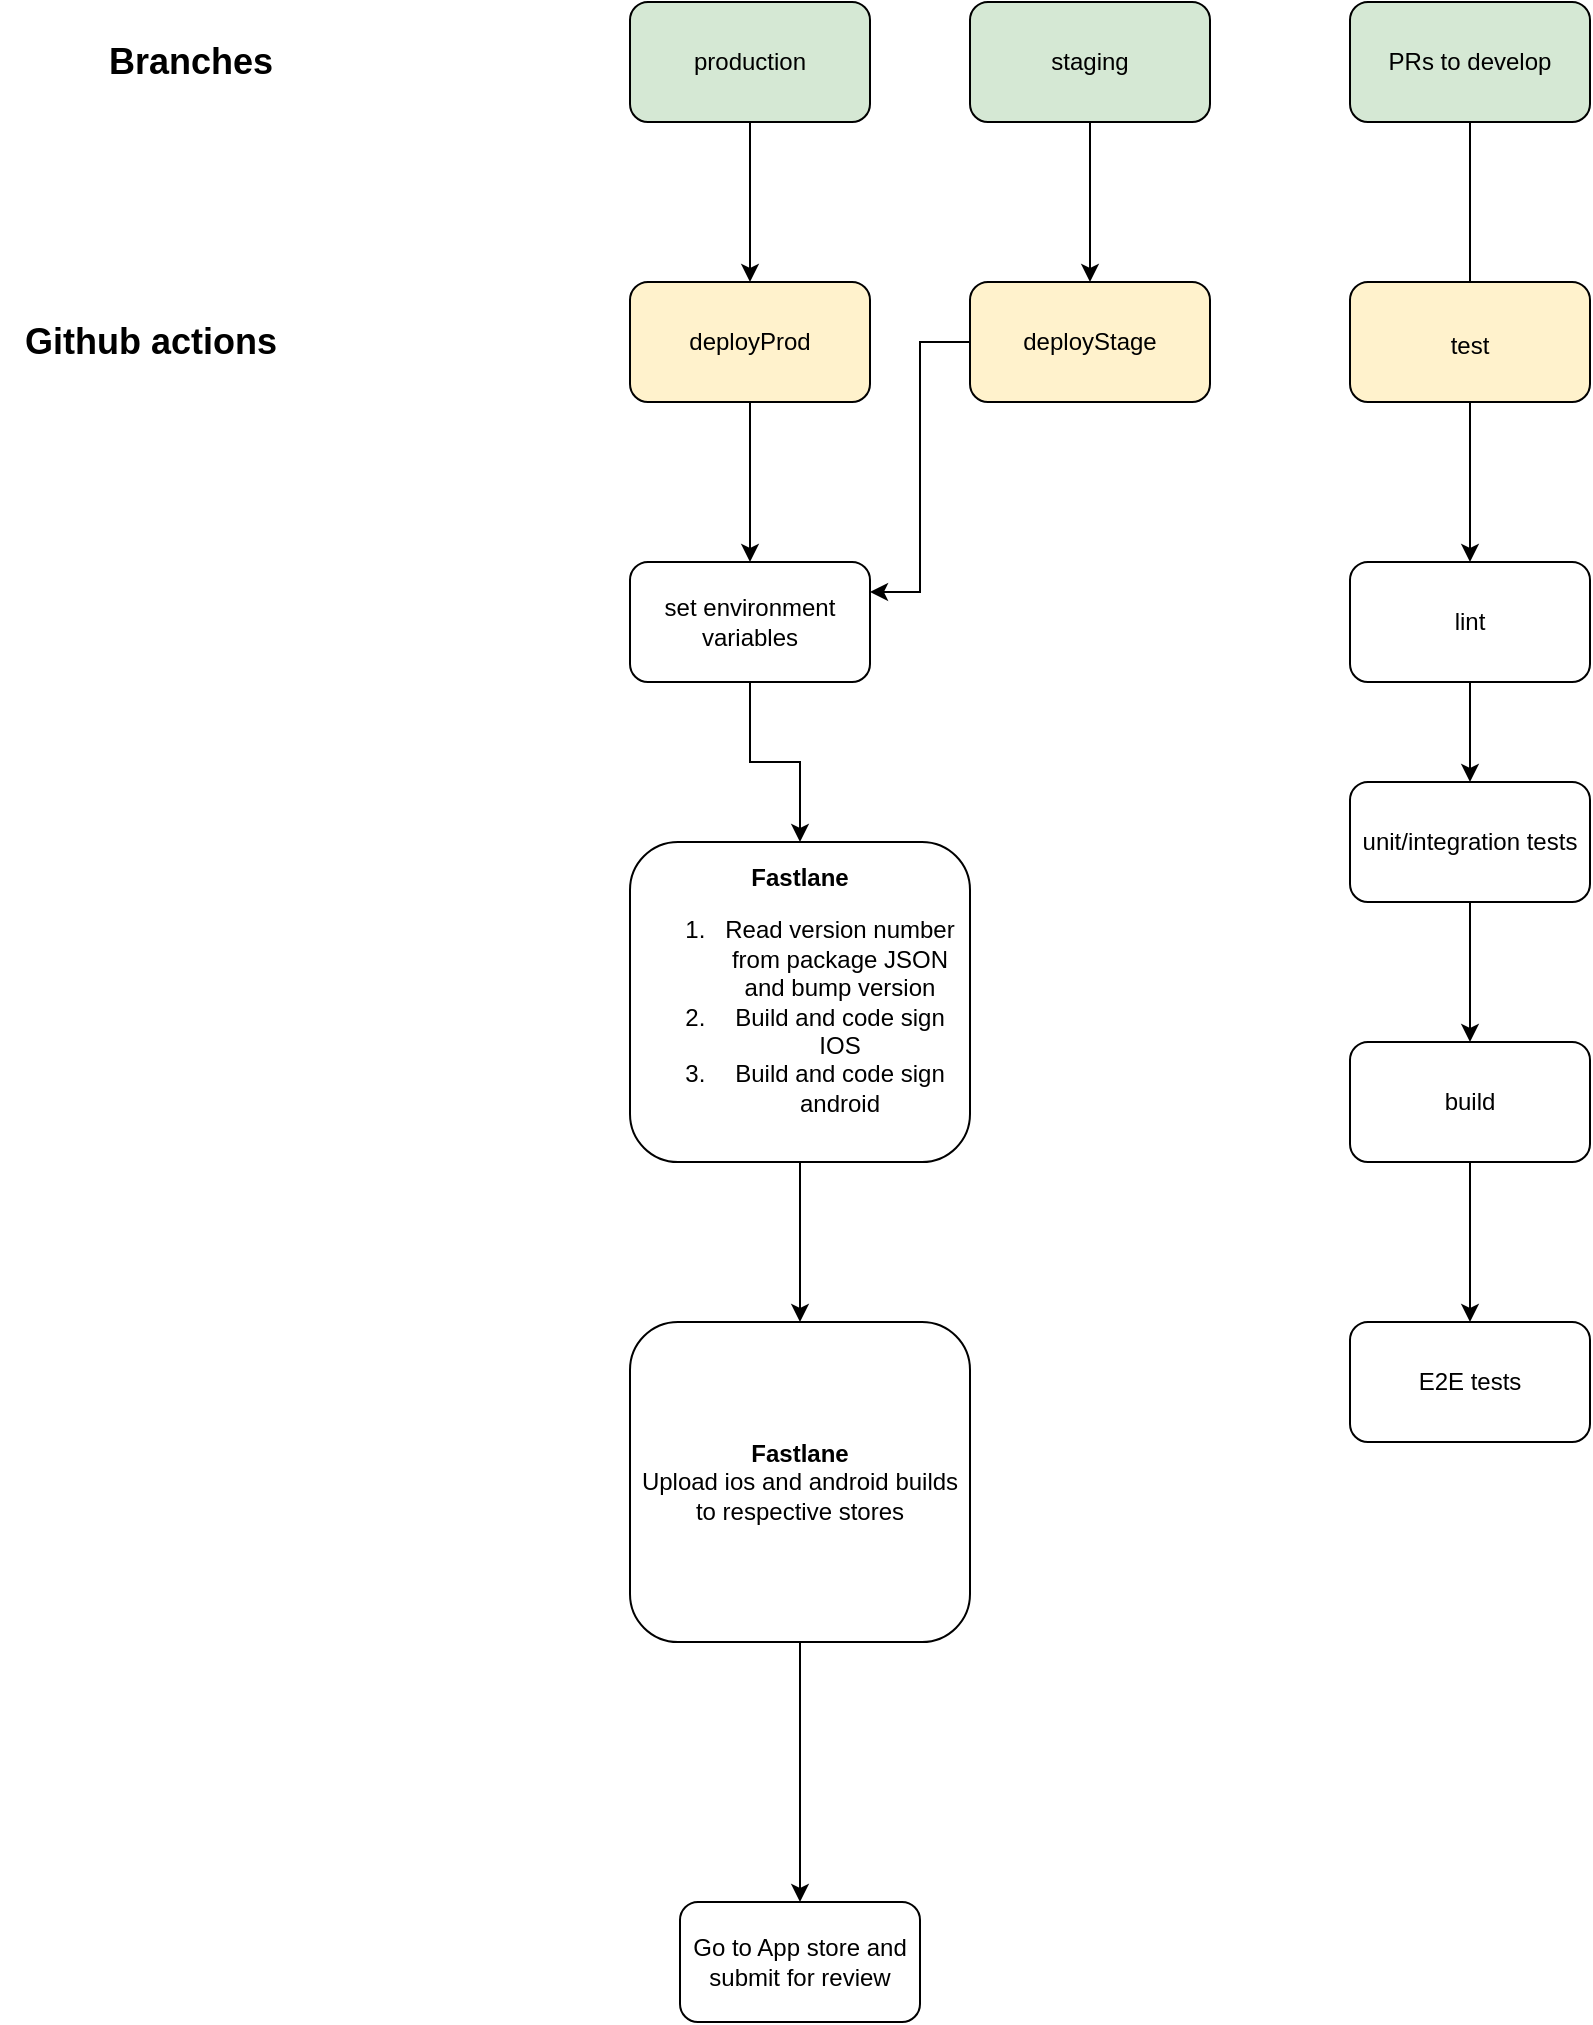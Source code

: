 <mxfile version="20.4.0" type="github"><diagram id="Z5iwHIcZEACn4jIKpfEN" name="Page-1"><mxGraphModel dx="2633" dy="993" grid="1" gridSize="10" guides="1" tooltips="1" connect="1" arrows="1" fold="1" page="1" pageScale="1" pageWidth="850" pageHeight="1100" math="0" shadow="0"><root><mxCell id="0"/><mxCell id="1" parent="0"/><mxCell id="22gKwZ85RLIhxMXciM8p-7" value="" style="edgeStyle=orthogonalEdgeStyle;rounded=0;orthogonalLoop=1;jettySize=auto;html=1;" edge="1" parent="1" source="22gKwZ85RLIhxMXciM8p-1" target="22gKwZ85RLIhxMXciM8p-6"><mxGeometry relative="1" as="geometry"/></mxCell><mxCell id="22gKwZ85RLIhxMXciM8p-1" value="production" style="rounded=1;whiteSpace=wrap;html=1;fillColor=#D5E8D4;" vertex="1" parent="1"><mxGeometry x="40" y="70" width="120" height="60" as="geometry"/></mxCell><mxCell id="22gKwZ85RLIhxMXciM8p-17" value="" style="edgeStyle=orthogonalEdgeStyle;rounded=0;orthogonalLoop=1;jettySize=auto;html=1;" edge="1" parent="1" source="22gKwZ85RLIhxMXciM8p-2" target="22gKwZ85RLIhxMXciM8p-16"><mxGeometry relative="1" as="geometry"/></mxCell><mxCell id="22gKwZ85RLIhxMXciM8p-2" value="staging" style="rounded=1;whiteSpace=wrap;html=1;fillColor=#D5E8D4;" vertex="1" parent="1"><mxGeometry x="210" y="70" width="120" height="60" as="geometry"/></mxCell><mxCell id="22gKwZ85RLIhxMXciM8p-20" value="" style="edgeStyle=orthogonalEdgeStyle;rounded=0;orthogonalLoop=1;jettySize=auto;html=1;" edge="1" parent="1" source="22gKwZ85RLIhxMXciM8p-3" target="22gKwZ85RLIhxMXciM8p-19"><mxGeometry relative="1" as="geometry"/></mxCell><mxCell id="22gKwZ85RLIhxMXciM8p-3" value="PRs to develop" style="rounded=1;whiteSpace=wrap;html=1;fillColor=#D5E8D4;" vertex="1" parent="1"><mxGeometry x="400" y="70" width="120" height="60" as="geometry"/></mxCell><mxCell id="22gKwZ85RLIhxMXciM8p-9" value="" style="edgeStyle=orthogonalEdgeStyle;rounded=0;orthogonalLoop=1;jettySize=auto;html=1;" edge="1" parent="1" source="22gKwZ85RLIhxMXciM8p-6" target="22gKwZ85RLIhxMXciM8p-8"><mxGeometry relative="1" as="geometry"/></mxCell><mxCell id="22gKwZ85RLIhxMXciM8p-6" value="deployProd" style="rounded=1;whiteSpace=wrap;html=1;fillColor=#FFF2CC;" vertex="1" parent="1"><mxGeometry x="40" y="210" width="120" height="60" as="geometry"/></mxCell><mxCell id="22gKwZ85RLIhxMXciM8p-11" value="" style="edgeStyle=orthogonalEdgeStyle;rounded=0;orthogonalLoop=1;jettySize=auto;html=1;" edge="1" parent="1" source="22gKwZ85RLIhxMXciM8p-8" target="22gKwZ85RLIhxMXciM8p-10"><mxGeometry relative="1" as="geometry"/></mxCell><mxCell id="22gKwZ85RLIhxMXciM8p-8" value="set environment variables" style="rounded=1;whiteSpace=wrap;html=1;" vertex="1" parent="1"><mxGeometry x="40" y="350" width="120" height="60" as="geometry"/></mxCell><mxCell id="22gKwZ85RLIhxMXciM8p-13" value="" style="edgeStyle=orthogonalEdgeStyle;rounded=0;orthogonalLoop=1;jettySize=auto;html=1;" edge="1" parent="1" source="22gKwZ85RLIhxMXciM8p-10" target="22gKwZ85RLIhxMXciM8p-12"><mxGeometry relative="1" as="geometry"/></mxCell><mxCell id="22gKwZ85RLIhxMXciM8p-10" value="&lt;b&gt;Fastlane&lt;/b&gt;&lt;br&gt;&lt;ol&gt;&lt;li&gt;Read version number from package JSON and bump version&lt;/li&gt;&lt;li&gt;Build and code sign IOS&lt;/li&gt;&lt;li&gt;Build and code sign android&lt;/li&gt;&lt;/ol&gt;" style="rounded=1;whiteSpace=wrap;html=1;" vertex="1" parent="1"><mxGeometry x="40" y="490" width="170" height="160" as="geometry"/></mxCell><mxCell id="22gKwZ85RLIhxMXciM8p-15" value="" style="edgeStyle=orthogonalEdgeStyle;rounded=0;orthogonalLoop=1;jettySize=auto;html=1;" edge="1" parent="1" source="22gKwZ85RLIhxMXciM8p-12" target="22gKwZ85RLIhxMXciM8p-14"><mxGeometry relative="1" as="geometry"/></mxCell><mxCell id="22gKwZ85RLIhxMXciM8p-12" value="&lt;b&gt;Fastlane&lt;br&gt;&lt;/b&gt;Upload ios and android builds to respective stores" style="rounded=1;whiteSpace=wrap;html=1;" vertex="1" parent="1"><mxGeometry x="40" y="730" width="170" height="160" as="geometry"/></mxCell><mxCell id="22gKwZ85RLIhxMXciM8p-14" value="Go to App store and submit for review" style="whiteSpace=wrap;html=1;rounded=1;" vertex="1" parent="1"><mxGeometry x="65" y="1020" width="120" height="60" as="geometry"/></mxCell><mxCell id="22gKwZ85RLIhxMXciM8p-18" style="edgeStyle=orthogonalEdgeStyle;rounded=0;orthogonalLoop=1;jettySize=auto;html=1;entryX=1;entryY=0.25;entryDx=0;entryDy=0;" edge="1" parent="1" source="22gKwZ85RLIhxMXciM8p-16" target="22gKwZ85RLIhxMXciM8p-8"><mxGeometry relative="1" as="geometry"/></mxCell><mxCell id="22gKwZ85RLIhxMXciM8p-16" value="deployStage" style="whiteSpace=wrap;html=1;rounded=1;fillColor=#FFF2CC;" vertex="1" parent="1"><mxGeometry x="210" y="210" width="120" height="60" as="geometry"/></mxCell><mxCell id="22gKwZ85RLIhxMXciM8p-22" value="" style="edgeStyle=orthogonalEdgeStyle;rounded=0;orthogonalLoop=1;jettySize=auto;html=1;" edge="1" parent="1" source="22gKwZ85RLIhxMXciM8p-19" target="22gKwZ85RLIhxMXciM8p-21"><mxGeometry relative="1" as="geometry"/></mxCell><mxCell id="22gKwZ85RLIhxMXciM8p-19" value="lint" style="whiteSpace=wrap;html=1;rounded=1;" vertex="1" parent="1"><mxGeometry x="400" y="350" width="120" height="60" as="geometry"/></mxCell><mxCell id="22gKwZ85RLIhxMXciM8p-24" value="" style="edgeStyle=orthogonalEdgeStyle;rounded=0;orthogonalLoop=1;jettySize=auto;html=1;" edge="1" parent="1" source="22gKwZ85RLIhxMXciM8p-21" target="22gKwZ85RLIhxMXciM8p-23"><mxGeometry relative="1" as="geometry"/></mxCell><mxCell id="22gKwZ85RLIhxMXciM8p-21" value="unit/integration tests" style="whiteSpace=wrap;html=1;rounded=1;" vertex="1" parent="1"><mxGeometry x="400" y="460" width="120" height="60" as="geometry"/></mxCell><mxCell id="22gKwZ85RLIhxMXciM8p-26" value="" style="edgeStyle=orthogonalEdgeStyle;rounded=0;orthogonalLoop=1;jettySize=auto;html=1;" edge="1" parent="1" source="22gKwZ85RLIhxMXciM8p-23" target="22gKwZ85RLIhxMXciM8p-25"><mxGeometry relative="1" as="geometry"/></mxCell><mxCell id="22gKwZ85RLIhxMXciM8p-23" value="build" style="whiteSpace=wrap;html=1;rounded=1;" vertex="1" parent="1"><mxGeometry x="400" y="590" width="120" height="60" as="geometry"/></mxCell><mxCell id="22gKwZ85RLIhxMXciM8p-25" value="E2E tests" style="whiteSpace=wrap;html=1;rounded=1;" vertex="1" parent="1"><mxGeometry x="400" y="730" width="120" height="60" as="geometry"/></mxCell><mxCell id="22gKwZ85RLIhxMXciM8p-27" value="&lt;b&gt;&lt;font style=&quot;font-size: 18px;&quot;&gt;Branches&lt;/font&gt;&lt;/b&gt;" style="text;html=1;align=center;verticalAlign=middle;resizable=0;points=[];autosize=1;strokeColor=none;fillColor=none;" vertex="1" parent="1"><mxGeometry x="-235" y="80" width="110" height="40" as="geometry"/></mxCell><mxCell id="22gKwZ85RLIhxMXciM8p-28" value="&lt;b&gt;Github actions&lt;/b&gt;" style="text;html=1;align=center;verticalAlign=middle;resizable=0;points=[];autosize=1;strokeColor=none;fillColor=none;fontSize=18;" vertex="1" parent="1"><mxGeometry x="-275" y="220" width="150" height="40" as="geometry"/></mxCell><mxCell id="22gKwZ85RLIhxMXciM8p-30" value="&lt;font style=&quot;font-size: 12px;&quot;&gt;test&lt;/font&gt;" style="rounded=1;whiteSpace=wrap;html=1;fontSize=18;fillColor=#FFF2CC;" vertex="1" parent="1"><mxGeometry x="400" y="210" width="120" height="60" as="geometry"/></mxCell></root></mxGraphModel></diagram></mxfile>